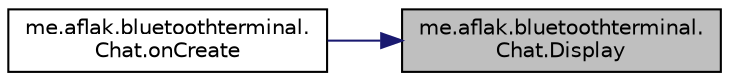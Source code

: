 digraph "me.aflak.bluetoothterminal.Chat.Display"
{
 // LATEX_PDF_SIZE
  edge [fontname="Helvetica",fontsize="10",labelfontname="Helvetica",labelfontsize="10"];
  node [fontname="Helvetica",fontsize="10",shape=record];
  rankdir="RL";
  Node1 [label="me.aflak.bluetoothterminal.\lChat.Display",height=0.2,width=0.4,color="black", fillcolor="grey75", style="filled", fontcolor="black",tooltip=" "];
  Node1 -> Node2 [dir="back",color="midnightblue",fontsize="10",style="solid",fontname="Helvetica"];
  Node2 [label="me.aflak.bluetoothterminal.\lChat.onCreate",height=0.2,width=0.4,color="black", fillcolor="white", style="filled",URL="$classme_1_1aflak_1_1bluetoothterminal_1_1_chat.html#a417a2a243e14569c134d73853eae0f3c",tooltip=" "];
}
